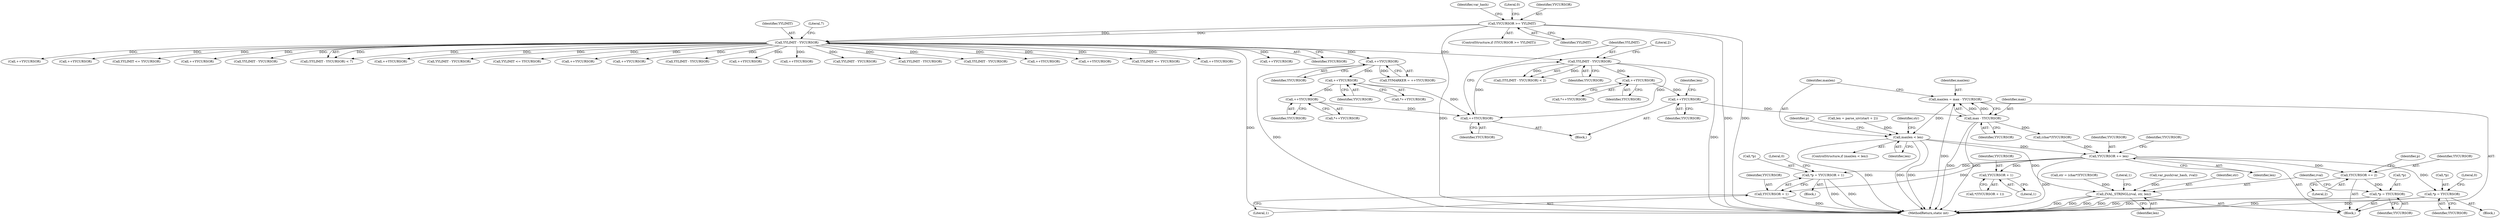 digraph "1_php-src_1a23ebc1fff59bf480ca92963b36eba5c1b904c4@integer" {
"1001337" [label="(Call,maxlen = max - YYCURSOR)"];
"1001339" [label="(Call,max - YYCURSOR)"];
"1001325" [label="(Call,++YYCURSOR)"];
"1001318" [label="(Call,++YYCURSOR)"];
"1001290" [label="(Call,YYLIMIT - YYCURSOR)"];
"1000152" [label="(Call,YYLIMIT - YYCURSOR)"];
"1000125" [label="(Call,YYCURSOR >= YYLIMIT)"];
"1001286" [label="(Call,++YYCURSOR)"];
"1001273" [label="(Call,++YYCURSOR)"];
"1001251" [label="(Call,++YYCURSOR)"];
"1000283" [label="(Call,++YYCURSOR)"];
"1001343" [label="(Call,maxlen < len)"];
"1001360" [label="(Call,YYCURSOR += len)"];
"1001369" [label="(Call,*p = YYCURSOR)"];
"1001378" [label="(Call,YYCURSOR + 1)"];
"1001383" [label="(Call,*p = YYCURSOR + 1)"];
"1001386" [label="(Call,YYCURSOR + 1)"];
"1001391" [label="(Call,YYCURSOR += 2)"];
"1001394" [label="(Call,*p = YYCURSOR)"];
"1001398" [label="(Call,ZVAL_STRINGL(rval, str, len))"];
"1001379" [label="(Identifier,YYCURSOR)"];
"1000339" [label="(Call,++YYCURSOR)"];
"1000311" [label="(Call,++YYCURSOR)"];
"1001399" [label="(Identifier,rval)"];
"1001250" [label="(Call,*++YYCURSOR)"];
"1001343" [label="(Call,maxlen < len)"];
"1001340" [label="(Identifier,max)"];
"1001292" [label="(Identifier,YYCURSOR)"];
"1001387" [label="(Identifier,YYCURSOR)"];
"1001384" [label="(Call,*p)"];
"1001291" [label="(Identifier,YYLIMIT)"];
"1001377" [label="(Call,*(YYCURSOR + 1))"];
"1002016" [label="(Call,YYLIMIT <= YYCURSOR)"];
"1001345" [label="(Identifier,len)"];
"1001349" [label="(Identifier,p)"];
"1000281" [label="(Call,YYMARKER = ++YYCURSOR)"];
"1000255" [label="(Call,++YYCURSOR)"];
"1001361" [label="(Identifier,YYCURSOR)"];
"1001360" [label="(Call,YYCURSOR += len)"];
"1001380" [label="(Literal,1)"];
"1000215" [label="(Call,++YYCURSOR)"];
"1001396" [label="(Identifier,p)"];
"1000154" [label="(Identifier,YYCURSOR)"];
"1000133" [label="(Identifier,var_hash)"];
"1001394" [label="(Call,*p = YYCURSOR)"];
"1001338" [label="(Identifier,maxlen)"];
"1002471" [label="(MethodReturn,static int)"];
"1000130" [label="(Literal,0)"];
"1000283" [label="(Call,++YYCURSOR)"];
"1001273" [label="(Call,++YYCURSOR)"];
"1001318" [label="(Call,++YYCURSOR)"];
"1000284" [label="(Identifier,YYCURSOR)"];
"1000269" [label="(Call,++YYCURSOR)"];
"1000147" [label="(Block,)"];
"1000297" [label="(Call,++YYCURSOR)"];
"1001382" [label="(Block,)"];
"1002374" [label="(Call,YYLIMIT <= YYCURSOR)"];
"1001395" [label="(Call,*p)"];
"1001388" [label="(Literal,1)"];
"1001252" [label="(Identifier,YYCURSOR)"];
"1001342" [label="(ControlStructure,if (maxlen < len))"];
"1001287" [label="(Identifier,YYCURSOR)"];
"1001272" [label="(Call,*++YYCURSOR)"];
"1000153" [label="(Identifier,YYLIMIT)"];
"1001251" [label="(Call,++YYCURSOR)"];
"1001327" [label="(Block,)"];
"1001372" [label="(Identifier,YYCURSOR)"];
"1001337" [label="(Call,maxlen = max - YYCURSOR)"];
"1001368" [label="(Block,)"];
"1001331" [label="(Call,len = parse_uiv(start + 2))"];
"1001356" [label="(Identifier,str)"];
"1001341" [label="(Identifier,YYCURSOR)"];
"1000241" [label="(Call,++YYCURSOR)"];
"1001319" [label="(Identifier,YYCURSOR)"];
"1001403" [label="(Literal,1)"];
"1001357" [label="(Call,(char*)YYCURSOR)"];
"1001274" [label="(Identifier,YYCURSOR)"];
"1001289" [label="(Call,(YYLIMIT - YYCURSOR) < 2)"];
"1001628" [label="(Call,YYLIMIT - YYCURSOR)"];
"1001391" [label="(Call,YYCURSOR += 2)"];
"1001374" [label="(Literal,0)"];
"1000155" [label="(Literal,7)"];
"1001290" [label="(Call,YYLIMIT - YYCURSOR)"];
"1000124" [label="(ControlStructure,if (YYCURSOR >= YYLIMIT))"];
"1001390" [label="(Literal,0)"];
"1001286" [label="(Call,++YYCURSOR)"];
"1001386" [label="(Call,YYCURSOR + 1)"];
"1001401" [label="(Identifier,len)"];
"1001325" [label="(Call,++YYCURSOR)"];
"1000151" [label="(Call,(YYLIMIT - YYCURSOR) < 7)"];
"1001293" [label="(Literal,2)"];
"1000141" [label="(Call,var_push(var_hash, rval))"];
"1000361" [label="(Call,++YYCURSOR)"];
"1001378" [label="(Call,YYCURSOR + 1)"];
"1001366" [label="(Identifier,YYCURSOR)"];
"1001339" [label="(Call,max - YYCURSOR)"];
"1001125" [label="(Call,YYLIMIT - YYCURSOR)"];
"1001393" [label="(Literal,2)"];
"1002232" [label="(Call,YYLIMIT <= YYCURSOR)"];
"1001398" [label="(Call,ZVAL_STRINGL(rval, str, len))"];
"1000348" [label="(Call,++YYCURSOR)"];
"1001383" [label="(Call,*p = YYCURSOR + 1)"];
"1001392" [label="(Identifier,YYCURSOR)"];
"1001344" [label="(Identifier,maxlen)"];
"1001370" [label="(Call,*p)"];
"1000152" [label="(Call,YYLIMIT - YYCURSOR)"];
"1000126" [label="(Identifier,YYCURSOR)"];
"1000325" [label="(Call,++YYCURSOR)"];
"1000127" [label="(Identifier,YYLIMIT)"];
"1001542" [label="(Call,YYLIMIT - YYCURSOR)"];
"1000125" [label="(Call,YYCURSOR >= YYLIMIT)"];
"1000198" [label="(Call,++YYCURSOR)"];
"1001369" [label="(Call,*p = YYCURSOR)"];
"1001400" [label="(Identifier,str)"];
"1001326" [label="(Identifier,YYCURSOR)"];
"1001397" [label="(Identifier,YYCURSOR)"];
"1000227" [label="(Call,++YYCURSOR)"];
"1000886" [label="(Call,YYLIMIT - YYCURSOR)"];
"1001355" [label="(Call,str = (char*)YYCURSOR)"];
"1000993" [label="(Call,YYLIMIT - YYCURSOR)"];
"1001362" [label="(Identifier,len)"];
"1001317" [label="(Call,*++YYCURSOR)"];
"1001332" [label="(Identifier,len)"];
"1000412" [label="(Call,YYLIMIT - YYCURSOR)"];
"1001337" -> "1001327"  [label="AST: "];
"1001337" -> "1001339"  [label="CFG: "];
"1001338" -> "1001337"  [label="AST: "];
"1001339" -> "1001337"  [label="AST: "];
"1001344" -> "1001337"  [label="CFG: "];
"1001337" -> "1002471"  [label="DDG: "];
"1001339" -> "1001337"  [label="DDG: "];
"1001339" -> "1001337"  [label="DDG: "];
"1001337" -> "1001343"  [label="DDG: "];
"1001339" -> "1001341"  [label="CFG: "];
"1001340" -> "1001339"  [label="AST: "];
"1001341" -> "1001339"  [label="AST: "];
"1001339" -> "1002471"  [label="DDG: "];
"1001339" -> "1002471"  [label="DDG: "];
"1001325" -> "1001339"  [label="DDG: "];
"1001339" -> "1001357"  [label="DDG: "];
"1001325" -> "1000147"  [label="AST: "];
"1001325" -> "1001326"  [label="CFG: "];
"1001326" -> "1001325"  [label="AST: "];
"1001332" -> "1001325"  [label="CFG: "];
"1001318" -> "1001325"  [label="DDG: "];
"1001318" -> "1001317"  [label="AST: "];
"1001318" -> "1001319"  [label="CFG: "];
"1001319" -> "1001318"  [label="AST: "];
"1001317" -> "1001318"  [label="CFG: "];
"1001290" -> "1001318"  [label="DDG: "];
"1001290" -> "1001289"  [label="AST: "];
"1001290" -> "1001292"  [label="CFG: "];
"1001291" -> "1001290"  [label="AST: "];
"1001292" -> "1001290"  [label="AST: "];
"1001293" -> "1001290"  [label="CFG: "];
"1001290" -> "1002471"  [label="DDG: "];
"1001290" -> "1001286"  [label="DDG: "];
"1001290" -> "1001289"  [label="DDG: "];
"1001290" -> "1001289"  [label="DDG: "];
"1000152" -> "1001290"  [label="DDG: "];
"1001286" -> "1001290"  [label="DDG: "];
"1000152" -> "1000151"  [label="AST: "];
"1000152" -> "1000154"  [label="CFG: "];
"1000153" -> "1000152"  [label="AST: "];
"1000154" -> "1000152"  [label="AST: "];
"1000155" -> "1000152"  [label="CFG: "];
"1000152" -> "1002471"  [label="DDG: "];
"1000152" -> "1000151"  [label="DDG: "];
"1000152" -> "1000151"  [label="DDG: "];
"1000125" -> "1000152"  [label="DDG: "];
"1000125" -> "1000152"  [label="DDG: "];
"1000152" -> "1000198"  [label="DDG: "];
"1000152" -> "1000215"  [label="DDG: "];
"1000152" -> "1000227"  [label="DDG: "];
"1000152" -> "1000241"  [label="DDG: "];
"1000152" -> "1000255"  [label="DDG: "];
"1000152" -> "1000269"  [label="DDG: "];
"1000152" -> "1000283"  [label="DDG: "];
"1000152" -> "1000297"  [label="DDG: "];
"1000152" -> "1000311"  [label="DDG: "];
"1000152" -> "1000325"  [label="DDG: "];
"1000152" -> "1000339"  [label="DDG: "];
"1000152" -> "1000348"  [label="DDG: "];
"1000152" -> "1000361"  [label="DDG: "];
"1000152" -> "1000412"  [label="DDG: "];
"1000152" -> "1000886"  [label="DDG: "];
"1000152" -> "1000993"  [label="DDG: "];
"1000152" -> "1001125"  [label="DDG: "];
"1000152" -> "1001542"  [label="DDG: "];
"1000152" -> "1001628"  [label="DDG: "];
"1000152" -> "1002016"  [label="DDG: "];
"1000152" -> "1002232"  [label="DDG: "];
"1000152" -> "1002374"  [label="DDG: "];
"1000125" -> "1000124"  [label="AST: "];
"1000125" -> "1000127"  [label="CFG: "];
"1000126" -> "1000125"  [label="AST: "];
"1000127" -> "1000125"  [label="AST: "];
"1000130" -> "1000125"  [label="CFG: "];
"1000133" -> "1000125"  [label="CFG: "];
"1000125" -> "1002471"  [label="DDG: "];
"1000125" -> "1002471"  [label="DDG: "];
"1000125" -> "1002471"  [label="DDG: "];
"1001286" -> "1000147"  [label="AST: "];
"1001286" -> "1001287"  [label="CFG: "];
"1001287" -> "1001286"  [label="AST: "];
"1001291" -> "1001286"  [label="CFG: "];
"1001273" -> "1001286"  [label="DDG: "];
"1001251" -> "1001286"  [label="DDG: "];
"1001273" -> "1001272"  [label="AST: "];
"1001273" -> "1001274"  [label="CFG: "];
"1001274" -> "1001273"  [label="AST: "];
"1001272" -> "1001273"  [label="CFG: "];
"1001251" -> "1001273"  [label="DDG: "];
"1001251" -> "1001250"  [label="AST: "];
"1001251" -> "1001252"  [label="CFG: "];
"1001252" -> "1001251"  [label="AST: "];
"1001250" -> "1001251"  [label="CFG: "];
"1000283" -> "1001251"  [label="DDG: "];
"1000283" -> "1000281"  [label="AST: "];
"1000283" -> "1000284"  [label="CFG: "];
"1000284" -> "1000283"  [label="AST: "];
"1000281" -> "1000283"  [label="CFG: "];
"1000283" -> "1002471"  [label="DDG: "];
"1000283" -> "1000281"  [label="DDG: "];
"1001343" -> "1001342"  [label="AST: "];
"1001343" -> "1001345"  [label="CFG: "];
"1001344" -> "1001343"  [label="AST: "];
"1001345" -> "1001343"  [label="AST: "];
"1001349" -> "1001343"  [label="CFG: "];
"1001356" -> "1001343"  [label="CFG: "];
"1001343" -> "1002471"  [label="DDG: "];
"1001343" -> "1002471"  [label="DDG: "];
"1001343" -> "1002471"  [label="DDG: "];
"1001331" -> "1001343"  [label="DDG: "];
"1001343" -> "1001360"  [label="DDG: "];
"1001343" -> "1001398"  [label="DDG: "];
"1001360" -> "1001327"  [label="AST: "];
"1001360" -> "1001362"  [label="CFG: "];
"1001361" -> "1001360"  [label="AST: "];
"1001362" -> "1001360"  [label="AST: "];
"1001366" -> "1001360"  [label="CFG: "];
"1001360" -> "1002471"  [label="DDG: "];
"1001357" -> "1001360"  [label="DDG: "];
"1001360" -> "1001369"  [label="DDG: "];
"1001360" -> "1001378"  [label="DDG: "];
"1001360" -> "1001383"  [label="DDG: "];
"1001360" -> "1001386"  [label="DDG: "];
"1001360" -> "1001391"  [label="DDG: "];
"1001369" -> "1001368"  [label="AST: "];
"1001369" -> "1001372"  [label="CFG: "];
"1001370" -> "1001369"  [label="AST: "];
"1001372" -> "1001369"  [label="AST: "];
"1001374" -> "1001369"  [label="CFG: "];
"1001369" -> "1002471"  [label="DDG: "];
"1001369" -> "1002471"  [label="DDG: "];
"1001378" -> "1001377"  [label="AST: "];
"1001378" -> "1001380"  [label="CFG: "];
"1001379" -> "1001378"  [label="AST: "];
"1001380" -> "1001378"  [label="AST: "];
"1001377" -> "1001378"  [label="CFG: "];
"1001383" -> "1001382"  [label="AST: "];
"1001383" -> "1001386"  [label="CFG: "];
"1001384" -> "1001383"  [label="AST: "];
"1001386" -> "1001383"  [label="AST: "];
"1001390" -> "1001383"  [label="CFG: "];
"1001383" -> "1002471"  [label="DDG: "];
"1001383" -> "1002471"  [label="DDG: "];
"1001386" -> "1001388"  [label="CFG: "];
"1001387" -> "1001386"  [label="AST: "];
"1001388" -> "1001386"  [label="AST: "];
"1001386" -> "1002471"  [label="DDG: "];
"1001391" -> "1001327"  [label="AST: "];
"1001391" -> "1001393"  [label="CFG: "];
"1001392" -> "1001391"  [label="AST: "];
"1001393" -> "1001391"  [label="AST: "];
"1001396" -> "1001391"  [label="CFG: "];
"1001391" -> "1001394"  [label="DDG: "];
"1001394" -> "1001327"  [label="AST: "];
"1001394" -> "1001397"  [label="CFG: "];
"1001395" -> "1001394"  [label="AST: "];
"1001397" -> "1001394"  [label="AST: "];
"1001399" -> "1001394"  [label="CFG: "];
"1001394" -> "1002471"  [label="DDG: "];
"1001394" -> "1002471"  [label="DDG: "];
"1001398" -> "1001327"  [label="AST: "];
"1001398" -> "1001401"  [label="CFG: "];
"1001399" -> "1001398"  [label="AST: "];
"1001400" -> "1001398"  [label="AST: "];
"1001401" -> "1001398"  [label="AST: "];
"1001403" -> "1001398"  [label="CFG: "];
"1001398" -> "1002471"  [label="DDG: "];
"1001398" -> "1002471"  [label="DDG: "];
"1001398" -> "1002471"  [label="DDG: "];
"1001398" -> "1002471"  [label="DDG: "];
"1000141" -> "1001398"  [label="DDG: "];
"1001355" -> "1001398"  [label="DDG: "];
}
